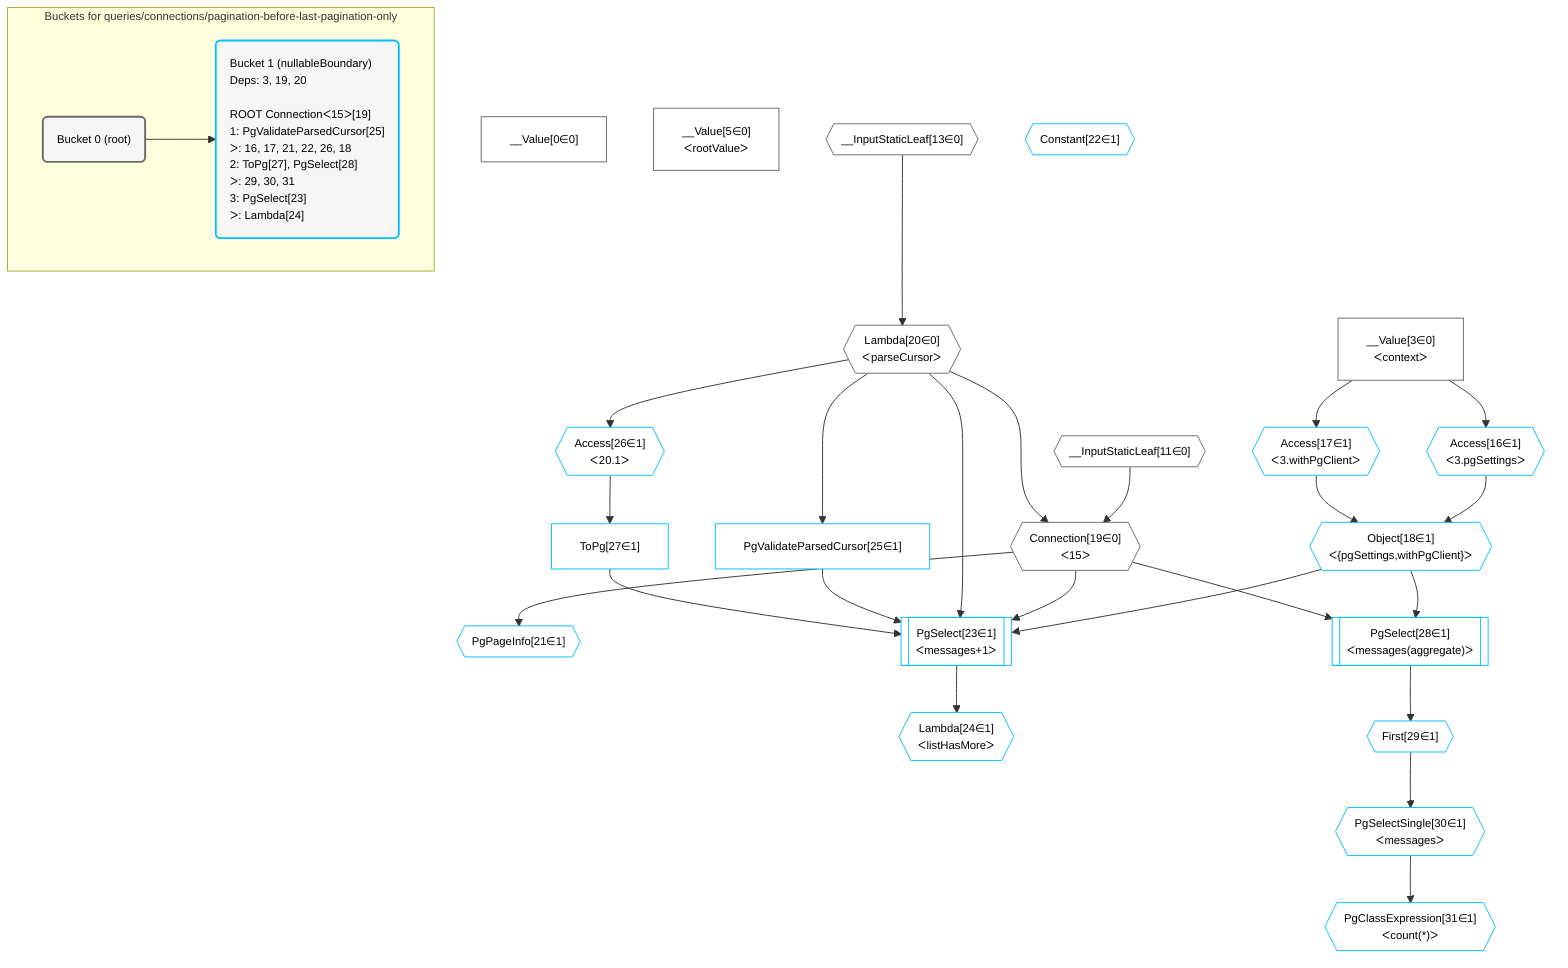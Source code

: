 %%{init: {'themeVariables': { 'fontSize': '12px'}}}%%
graph TD
    classDef path fill:#eee,stroke:#000,color:#000
    classDef plan fill:#fff,stroke-width:1px,color:#000
    classDef itemplan fill:#fff,stroke-width:2px,color:#000
    classDef unbatchedplan fill:#dff,stroke-width:1px,color:#000
    classDef sideeffectplan fill:#fcc,stroke-width:2px,color:#000
    classDef bucket fill:#f6f6f6,color:#000,stroke-width:2px,text-align:left


    %% define steps
    __Value0["__Value[0∈0]"]:::plan
    __Value3["__Value[3∈0]<br />ᐸcontextᐳ"]:::plan
    __Value5["__Value[5∈0]<br />ᐸrootValueᐳ"]:::plan
    __InputStaticLeaf11{{"__InputStaticLeaf[11∈0]"}}:::plan
    __InputStaticLeaf13{{"__InputStaticLeaf[13∈0]"}}:::plan
    Access16{{"Access[16∈1]<br />ᐸ3.pgSettingsᐳ"}}:::plan
    Access17{{"Access[17∈1]<br />ᐸ3.withPgClientᐳ"}}:::plan
    Object18{{"Object[18∈1]<br />ᐸ{pgSettings,withPgClient}ᐳ"}}:::plan
    Lambda20{{"Lambda[20∈0]<br />ᐸparseCursorᐳ"}}:::plan
    Connection19{{"Connection[19∈0]<br />ᐸ15ᐳ"}}:::plan
    PgPageInfo21{{"PgPageInfo[21∈1]"}}:::plan
    Constant22{{"Constant[22∈1]"}}:::plan
    PgValidateParsedCursor25["PgValidateParsedCursor[25∈1]"]:::plan
    Access26{{"Access[26∈1]<br />ᐸ20.1ᐳ"}}:::plan
    ToPg27["ToPg[27∈1]"]:::plan
    PgSelect23[["PgSelect[23∈1]<br />ᐸmessages+1ᐳ"]]:::plan
    Lambda24{{"Lambda[24∈1]<br />ᐸlistHasMoreᐳ"}}:::plan
    PgSelect28[["PgSelect[28∈1]<br />ᐸmessages(aggregate)ᐳ"]]:::plan
    First29{{"First[29∈1]"}}:::plan
    PgSelectSingle30{{"PgSelectSingle[30∈1]<br />ᐸmessagesᐳ"}}:::plan
    PgClassExpression31{{"PgClassExpression[31∈1]<br />ᐸcount(*)ᐳ"}}:::plan

    %% plan dependencies
    __Value3 --> Access16
    __Value3 --> Access17
    Access16 & Access17 --> Object18
    __InputStaticLeaf13 --> Lambda20
    __InputStaticLeaf11 & Lambda20 --> Connection19
    Connection19 --> PgPageInfo21
    Lambda20 --> PgValidateParsedCursor25
    Lambda20 --> Access26
    Access26 --> ToPg27
    Object18 & Connection19 & Lambda20 & PgValidateParsedCursor25 & ToPg27 --> PgSelect23
    PgSelect23 --> Lambda24
    Object18 & Connection19 --> PgSelect28
    PgSelect28 --> First29
    First29 --> PgSelectSingle30
    PgSelectSingle30 --> PgClassExpression31

    subgraph "Buckets for queries/connections/pagination-before-last-pagination-only"
    Bucket0("Bucket 0 (root)"):::bucket
    classDef bucket0 stroke:#696969
    class Bucket0,__Value0,__Value3,__Value5,__InputStaticLeaf11,__InputStaticLeaf13,Connection19,Lambda20 bucket0
    Bucket1("Bucket 1 (nullableBoundary)<br />Deps: 3, 19, 20<br /><br />ROOT Connectionᐸ15ᐳ[19]<br />1: PgValidateParsedCursor[25]<br />ᐳ: 16, 17, 21, 22, 26, 18<br />2: ToPg[27], PgSelect[28]<br />ᐳ: 29, 30, 31<br />3: PgSelect[23]<br />ᐳ: Lambda[24]"):::bucket
    classDef bucket1 stroke:#00bfff
    class Bucket1,Access16,Access17,Object18,PgPageInfo21,Constant22,PgSelect23,Lambda24,PgValidateParsedCursor25,Access26,ToPg27,PgSelect28,First29,PgSelectSingle30,PgClassExpression31 bucket1
    Bucket0 --> Bucket1
    end